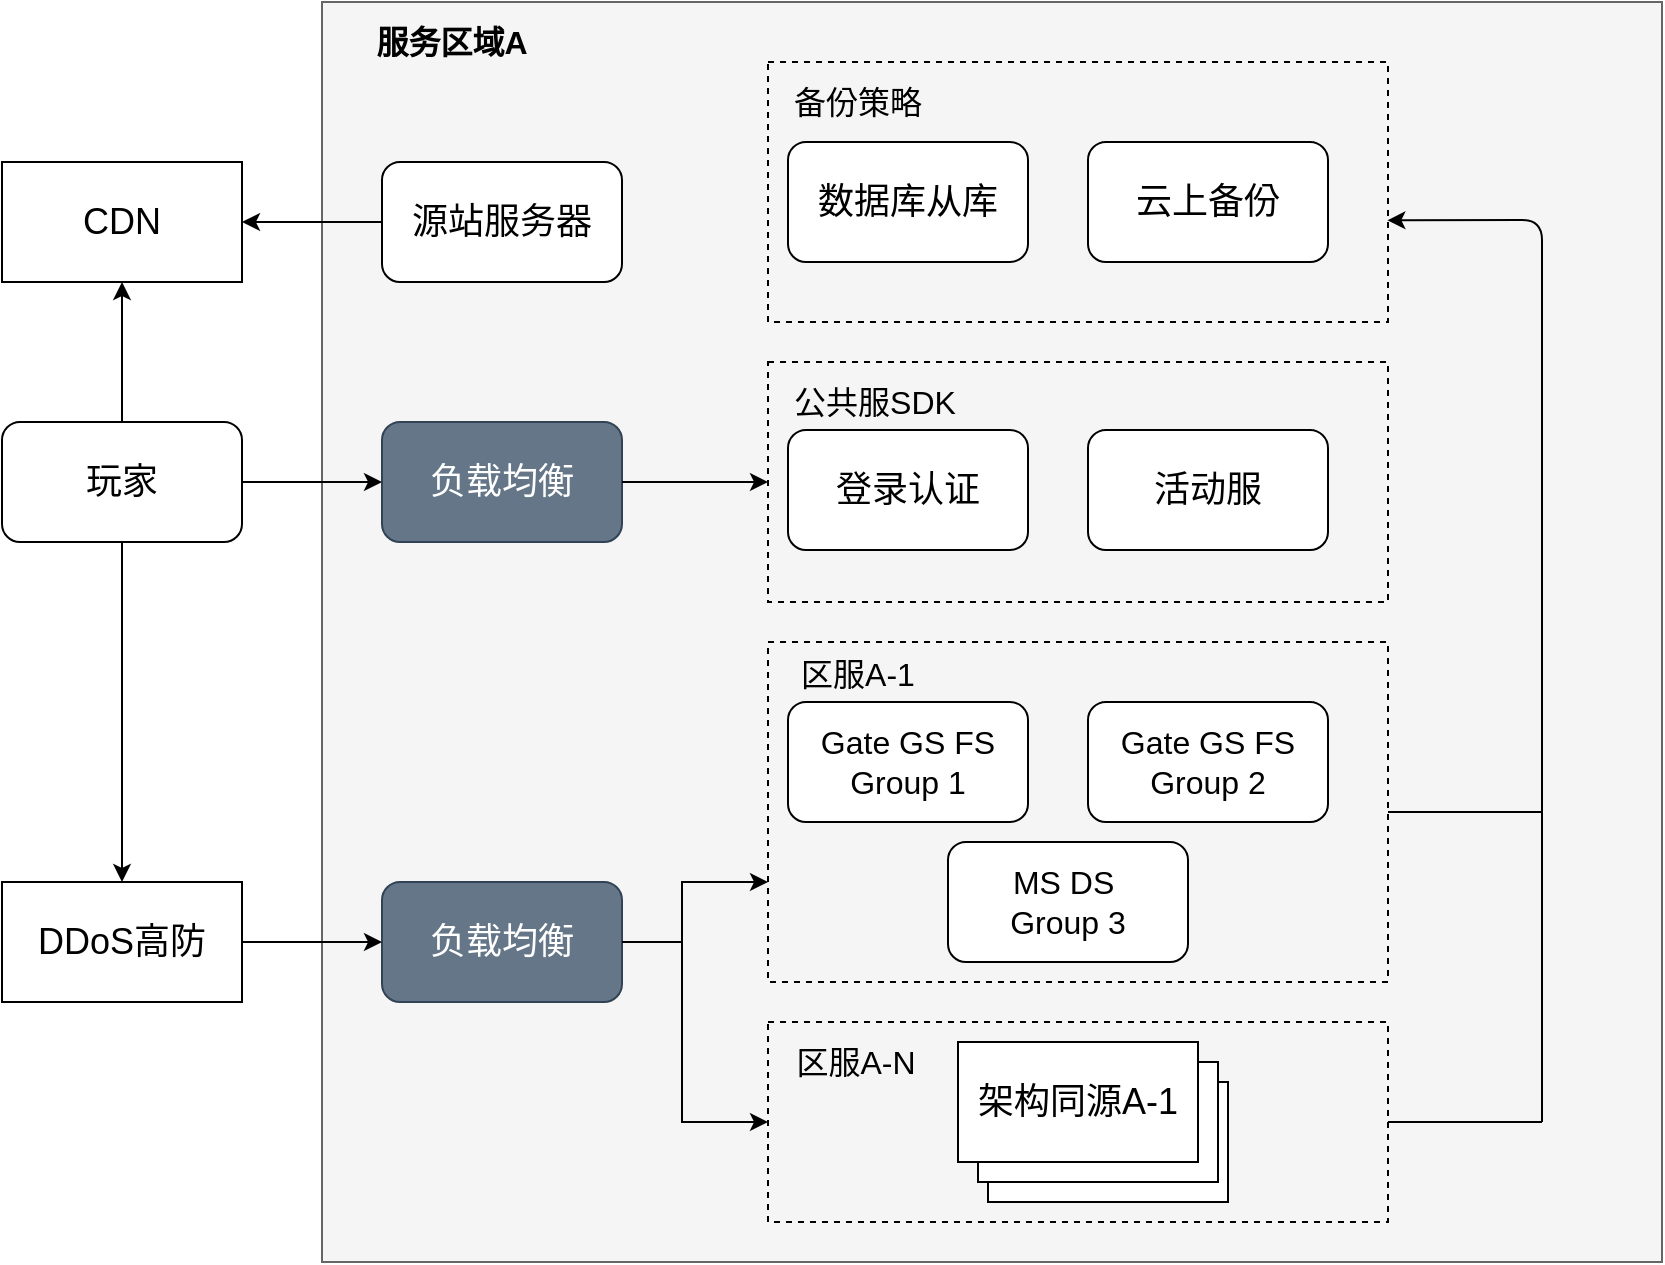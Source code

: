 <mxfile version="14.4.3" type="github"><diagram id="fT9dytx6FlZxMEzEyuWl" name="Page-1"><mxGraphModel dx="1303" dy="672" grid="1" gridSize="10" guides="1" tooltips="1" connect="1" arrows="1" fold="1" page="1" pageScale="1" pageWidth="1600" pageHeight="1200" math="0" shadow="0"><root><mxCell id="0"/><mxCell id="1" parent="0"/><mxCell id="Vs3RJaH12gDjdYwrqUp_-3" value="" style="rounded=0;whiteSpace=wrap;html=1;fillColor=#f5f5f5;strokeColor=#666666;fontColor=#333333;" vertex="1" parent="1"><mxGeometry x="330" y="320" width="670" height="630" as="geometry"/></mxCell><mxCell id="Vs3RJaH12gDjdYwrqUp_-6" value="CDN" style="rounded=0;whiteSpace=wrap;html=1;fontSize=18;" vertex="1" parent="1"><mxGeometry x="170" y="400" width="120" height="60" as="geometry"/></mxCell><mxCell id="Vs3RJaH12gDjdYwrqUp_-16" value="" style="edgeStyle=orthogonalEdgeStyle;rounded=0;orthogonalLoop=1;jettySize=auto;html=1;" edge="1" parent="1" source="Vs3RJaH12gDjdYwrqUp_-7" target="Vs3RJaH12gDjdYwrqUp_-6"><mxGeometry relative="1" as="geometry"/></mxCell><mxCell id="Vs3RJaH12gDjdYwrqUp_-7" value="玩家" style="rounded=1;whiteSpace=wrap;html=1;fontSize=18;" vertex="1" parent="1"><mxGeometry x="170" y="530" width="120" height="60" as="geometry"/></mxCell><mxCell id="Vs3RJaH12gDjdYwrqUp_-8" value="DDoS高防" style="rounded=0;whiteSpace=wrap;html=1;fontSize=18;" vertex="1" parent="1"><mxGeometry x="170" y="760" width="120" height="60" as="geometry"/></mxCell><mxCell id="Vs3RJaH12gDjdYwrqUp_-9" value="&lt;font style=&quot;font-size: 16px&quot;&gt;服务区域A&lt;/font&gt;" style="text;html=1;strokeColor=none;fillColor=none;align=center;verticalAlign=middle;whiteSpace=wrap;rounded=0;fontStyle=1;fontSize=18;" vertex="1" parent="1"><mxGeometry x="350" y="330" width="90" height="20" as="geometry"/></mxCell><mxCell id="Vs3RJaH12gDjdYwrqUp_-10" value="源站服务器" style="rounded=1;whiteSpace=wrap;html=1;fontSize=18;" vertex="1" parent="1"><mxGeometry x="360" y="400" width="120" height="60" as="geometry"/></mxCell><mxCell id="Vs3RJaH12gDjdYwrqUp_-11" value="负载均衡" style="rounded=1;whiteSpace=wrap;html=1;fontSize=18;fillColor=#647687;strokeColor=#314354;fontColor=#ffffff;" vertex="1" parent="1"><mxGeometry x="360" y="530" width="120" height="60" as="geometry"/></mxCell><mxCell id="Vs3RJaH12gDjdYwrqUp_-12" value="负载均衡&lt;br style=&quot;font-size: 18px;&quot;&gt;" style="rounded=1;whiteSpace=wrap;html=1;strokeColor=#314354;fillColor=#647687;fontColor=#ffffff;fontSize=18;" vertex="1" parent="1"><mxGeometry x="360" y="760" width="120" height="60" as="geometry"/></mxCell><mxCell id="Vs3RJaH12gDjdYwrqUp_-19" value="" style="rounded=0;whiteSpace=wrap;html=1;dashed=1;strokeColor=#000000;fillColor=none;gradientColor=none;" vertex="1" parent="1"><mxGeometry x="553" y="350" width="310" height="130" as="geometry"/></mxCell><mxCell id="Vs3RJaH12gDjdYwrqUp_-20" value="" style="rounded=0;whiteSpace=wrap;html=1;dashed=1;strokeColor=#000000;fillColor=none;gradientColor=none;" vertex="1" parent="1"><mxGeometry x="553" y="500" width="310" height="120" as="geometry"/></mxCell><mxCell id="Vs3RJaH12gDjdYwrqUp_-21" value="" style="rounded=0;whiteSpace=wrap;html=1;dashed=1;strokeColor=#000000;fillColor=none;gradientColor=none;" vertex="1" parent="1"><mxGeometry x="553" y="640" width="310" height="170" as="geometry"/></mxCell><mxCell id="Vs3RJaH12gDjdYwrqUp_-22" value="" style="rounded=0;whiteSpace=wrap;html=1;dashed=1;strokeColor=#000000;fillColor=none;gradientColor=none;" vertex="1" parent="1"><mxGeometry x="553" y="830" width="310" height="100" as="geometry"/></mxCell><mxCell id="Vs3RJaH12gDjdYwrqUp_-23" value="&lt;span style=&quot;font-weight: 400; font-size: 16px;&quot;&gt;备份策略&lt;/span&gt;" style="text;html=1;strokeColor=none;fillColor=none;align=center;verticalAlign=middle;whiteSpace=wrap;rounded=0;fontStyle=1;fontSize=16;" vertex="1" parent="1"><mxGeometry x="563" y="360" width="70" height="20" as="geometry"/></mxCell><mxCell id="Vs3RJaH12gDjdYwrqUp_-24" value="登录认证" style="rounded=1;whiteSpace=wrap;html=1;fontSize=18;" vertex="1" parent="1"><mxGeometry x="563" y="534" width="120" height="60" as="geometry"/></mxCell><mxCell id="Vs3RJaH12gDjdYwrqUp_-25" value="活动服" style="rounded=1;whiteSpace=wrap;html=1;fontSize=18;" vertex="1" parent="1"><mxGeometry x="713" y="534" width="120" height="60" as="geometry"/></mxCell><mxCell id="Vs3RJaH12gDjdYwrqUp_-26" value="&lt;span style=&quot;font-weight: 400; font-size: 16px;&quot;&gt;公共服SDK&lt;/span&gt;" style="text;html=1;strokeColor=none;fillColor=none;align=center;verticalAlign=middle;whiteSpace=wrap;rounded=0;fontStyle=1;fontSize=16;" vertex="1" parent="1"><mxGeometry x="563" y="510" width="87" height="20" as="geometry"/></mxCell><mxCell id="Vs3RJaH12gDjdYwrqUp_-27" value="&lt;span style=&quot;font-weight: 400; font-size: 16px;&quot;&gt;区服A-1&lt;/span&gt;" style="text;html=1;strokeColor=none;fillColor=none;align=center;verticalAlign=middle;whiteSpace=wrap;rounded=0;fontStyle=1;fontSize=16;" vertex="1" parent="1"><mxGeometry x="563" y="646" width="70" height="20" as="geometry"/></mxCell><mxCell id="Vs3RJaH12gDjdYwrqUp_-28" value="&lt;span style=&quot;font-weight: 400; font-size: 16px;&quot;&gt;区服A-N&lt;/span&gt;" style="text;html=1;strokeColor=none;fillColor=none;align=center;verticalAlign=middle;whiteSpace=wrap;rounded=0;fontStyle=1;fontSize=16;" vertex="1" parent="1"><mxGeometry x="562" y="840" width="70" height="20" as="geometry"/></mxCell><mxCell id="Vs3RJaH12gDjdYwrqUp_-29" value="架构同源A-1" style="rounded=0;whiteSpace=wrap;html=1;" vertex="1" parent="1"><mxGeometry x="663" y="860" width="120" height="60" as="geometry"/></mxCell><mxCell id="Vs3RJaH12gDjdYwrqUp_-30" value="架构同源A-1" style="rounded=0;whiteSpace=wrap;html=1;" vertex="1" parent="1"><mxGeometry x="658" y="850" width="120" height="60" as="geometry"/></mxCell><mxCell id="Vs3RJaH12gDjdYwrqUp_-31" value="架构同源A-1" style="rounded=0;whiteSpace=wrap;html=1;fontSize=18;" vertex="1" parent="1"><mxGeometry x="648" y="840" width="120" height="60" as="geometry"/></mxCell><mxCell id="Vs3RJaH12gDjdYwrqUp_-32" value="Gate GS FS&lt;br style=&quot;font-size: 16px;&quot;&gt;Group 1" style="rounded=1;whiteSpace=wrap;html=1;fontSize=16;" vertex="1" parent="1"><mxGeometry x="563" y="670" width="120" height="60" as="geometry"/></mxCell><mxCell id="Vs3RJaH12gDjdYwrqUp_-33" value="Gate GS FS&lt;br style=&quot;font-size: 16px;&quot;&gt;Group 2" style="rounded=1;whiteSpace=wrap;html=1;fontSize=16;" vertex="1" parent="1"><mxGeometry x="713" y="670" width="120" height="60" as="geometry"/></mxCell><mxCell id="Vs3RJaH12gDjdYwrqUp_-34" value="数据库从库" style="rounded=1;whiteSpace=wrap;html=1;fontSize=18;" vertex="1" parent="1"><mxGeometry x="563" y="390" width="120" height="60" as="geometry"/></mxCell><mxCell id="Vs3RJaH12gDjdYwrqUp_-35" value="&lt;font style=&quot;font-size: 18px&quot;&gt;云上备份&lt;/font&gt;" style="rounded=1;whiteSpace=wrap;html=1;" vertex="1" parent="1"><mxGeometry x="713" y="390" width="120" height="60" as="geometry"/></mxCell><mxCell id="Vs3RJaH12gDjdYwrqUp_-36" value="MS DS&amp;nbsp;&lt;br style=&quot;font-size: 16px;&quot;&gt;Group 3" style="rounded=1;whiteSpace=wrap;html=1;fontSize=16;" vertex="1" parent="1"><mxGeometry x="643" y="740" width="120" height="60" as="geometry"/></mxCell><mxCell id="Vs3RJaH12gDjdYwrqUp_-38" value="" style="endArrow=classic;html=1;exitX=1;exitY=0.5;exitDx=0;exitDy=0;entryX=0;entryY=0.5;entryDx=0;entryDy=0;" edge="1" parent="1" source="Vs3RJaH12gDjdYwrqUp_-7" target="Vs3RJaH12gDjdYwrqUp_-11"><mxGeometry width="50" height="50" relative="1" as="geometry"><mxPoint x="580" y="530" as="sourcePoint"/><mxPoint x="630" y="480" as="targetPoint"/><Array as="points"/></mxGeometry></mxCell><mxCell id="Vs3RJaH12gDjdYwrqUp_-41" value="" style="endArrow=classic;html=1;exitX=0.5;exitY=1;exitDx=0;exitDy=0;entryX=0.5;entryY=0;entryDx=0;entryDy=0;" edge="1" parent="1" source="Vs3RJaH12gDjdYwrqUp_-7" target="Vs3RJaH12gDjdYwrqUp_-8"><mxGeometry width="50" height="50" relative="1" as="geometry"><mxPoint x="220" y="640" as="sourcePoint"/><mxPoint x="270" y="590" as="targetPoint"/></mxGeometry></mxCell><mxCell id="Vs3RJaH12gDjdYwrqUp_-42" value="" style="endArrow=classic;html=1;entryX=0;entryY=0.5;entryDx=0;entryDy=0;" edge="1" parent="1" source="Vs3RJaH12gDjdYwrqUp_-8" target="Vs3RJaH12gDjdYwrqUp_-12"><mxGeometry width="50" height="50" relative="1" as="geometry"><mxPoint x="290" y="740" as="sourcePoint"/><mxPoint x="360.711" y="690" as="targetPoint"/></mxGeometry></mxCell><mxCell id="Vs3RJaH12gDjdYwrqUp_-45" value="" style="endArrow=classic;html=1;" edge="1" parent="1" source="Vs3RJaH12gDjdYwrqUp_-11" target="Vs3RJaH12gDjdYwrqUp_-20"><mxGeometry width="50" height="50" relative="1" as="geometry"><mxPoint x="523" y="564" as="sourcePoint"/><mxPoint x="553" y="564" as="targetPoint"/></mxGeometry></mxCell><mxCell id="Vs3RJaH12gDjdYwrqUp_-49" value="" style="endArrow=classic;html=1;exitX=0;exitY=0.5;exitDx=0;exitDy=0;entryX=1;entryY=0.5;entryDx=0;entryDy=0;" edge="1" parent="1" source="Vs3RJaH12gDjdYwrqUp_-10" target="Vs3RJaH12gDjdYwrqUp_-6"><mxGeometry width="50" height="50" relative="1" as="geometry"><mxPoint x="630" y="650" as="sourcePoint"/><mxPoint x="680" y="600" as="targetPoint"/></mxGeometry></mxCell><mxCell id="Vs3RJaH12gDjdYwrqUp_-51" style="edgeStyle=elbowEdgeStyle;rounded=0;orthogonalLoop=1;jettySize=auto;html=1;fontSize=16;fontColor=#030303;entryX=0;entryY=0.5;entryDx=0;entryDy=0;" edge="1" parent="1" source="Vs3RJaH12gDjdYwrqUp_-12" target="Vs3RJaH12gDjdYwrqUp_-22"><mxGeometry relative="1" as="geometry"><Array as="points"><mxPoint x="510" y="880"/><mxPoint x="500" y="840"/></Array></mxGeometry></mxCell><mxCell id="Vs3RJaH12gDjdYwrqUp_-53" style="edgeStyle=elbowEdgeStyle;rounded=0;orthogonalLoop=1;jettySize=auto;html=1;fontSize=16;fontColor=#030303;entryX=0;entryY=0.5;entryDx=0;entryDy=0;" edge="1" parent="1"><mxGeometry relative="1" as="geometry"><mxPoint x="500" y="790" as="sourcePoint"/><mxPoint x="553" y="760" as="targetPoint"/><Array as="points"><mxPoint x="510" y="760"/><mxPoint x="500" y="720"/></Array></mxGeometry></mxCell><mxCell id="Vs3RJaH12gDjdYwrqUp_-56" value="" style="endArrow=classic;html=1;fontSize=16;fontColor=#030303;entryX=0.999;entryY=0.609;entryDx=0;entryDy=0;entryPerimeter=0;" edge="1" parent="1" target="Vs3RJaH12gDjdYwrqUp_-19"><mxGeometry width="50" height="50" relative="1" as="geometry"><mxPoint x="940" y="880" as="sourcePoint"/><mxPoint x="990" y="825" as="targetPoint"/><Array as="points"><mxPoint x="940" y="429"/></Array></mxGeometry></mxCell><mxCell id="Vs3RJaH12gDjdYwrqUp_-57" value="" style="endArrow=none;html=1;fontSize=16;fontColor=#030303;exitX=1;exitY=0.5;exitDx=0;exitDy=0;" edge="1" parent="1" source="Vs3RJaH12gDjdYwrqUp_-22"><mxGeometry width="50" height="50" relative="1" as="geometry"><mxPoint x="580" y="840" as="sourcePoint"/><mxPoint x="940" y="880" as="targetPoint"/></mxGeometry></mxCell><mxCell id="Vs3RJaH12gDjdYwrqUp_-58" value="" style="endArrow=none;html=1;fontSize=16;fontColor=#030303;exitX=1;exitY=0.5;exitDx=0;exitDy=0;" edge="1" parent="1" source="Vs3RJaH12gDjdYwrqUp_-21"><mxGeometry width="50" height="50" relative="1" as="geometry"><mxPoint x="580" y="730" as="sourcePoint"/><mxPoint x="940" y="725" as="targetPoint"/></mxGeometry></mxCell></root></mxGraphModel></diagram></mxfile>